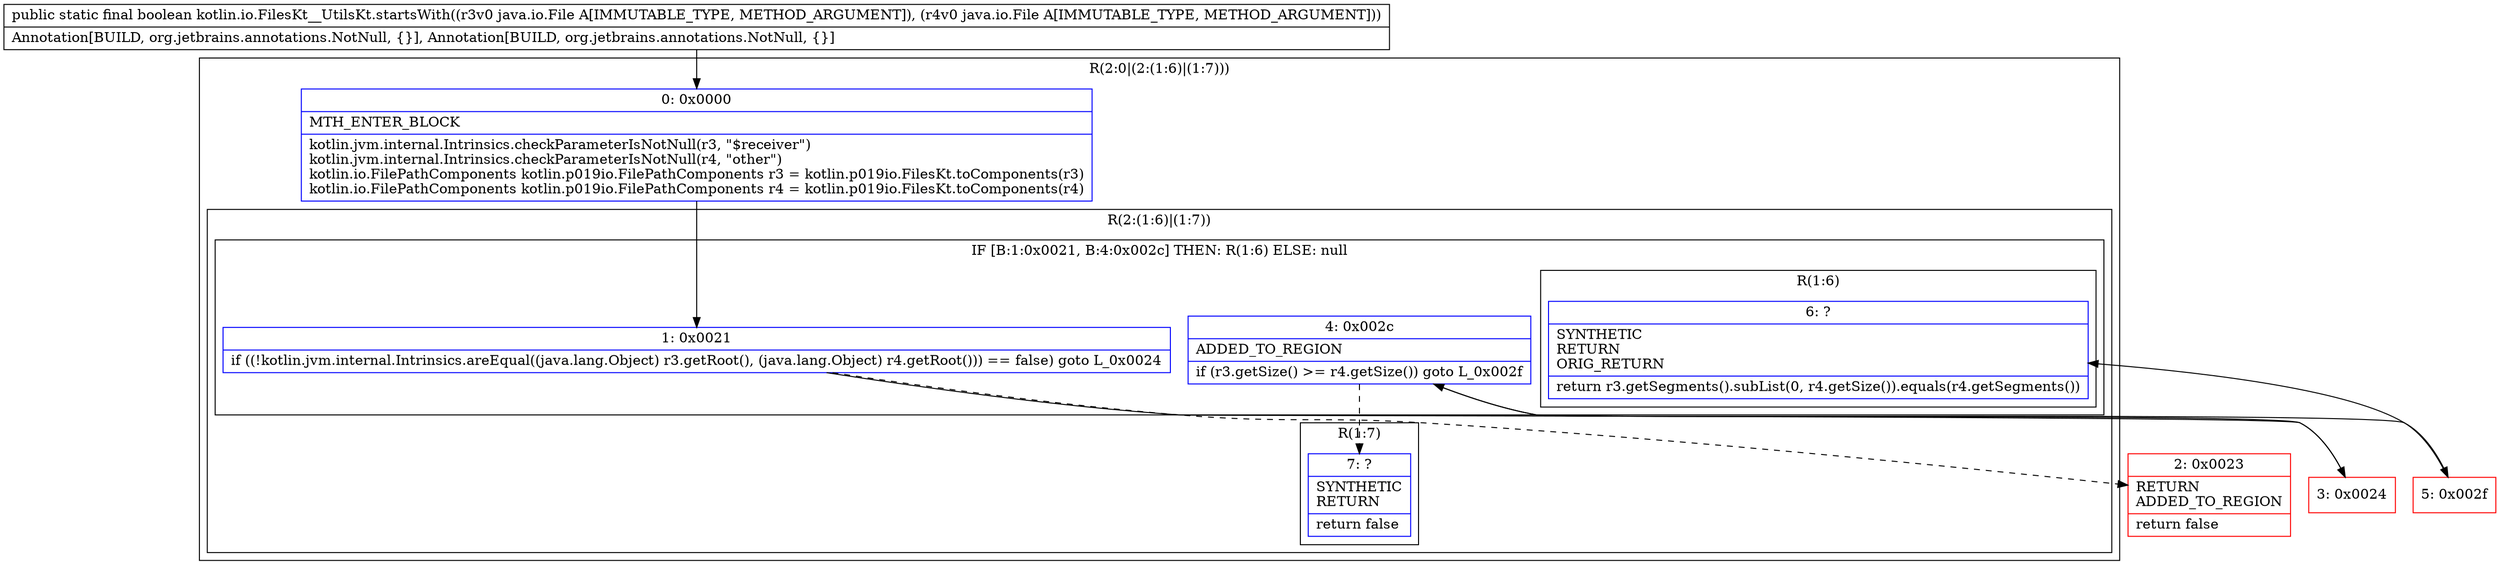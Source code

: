digraph "CFG forkotlin.io.FilesKt__UtilsKt.startsWith(Ljava\/io\/File;Ljava\/io\/File;)Z" {
subgraph cluster_Region_1083883262 {
label = "R(2:0|(2:(1:6)|(1:7)))";
node [shape=record,color=blue];
Node_0 [shape=record,label="{0\:\ 0x0000|MTH_ENTER_BLOCK\l|kotlin.jvm.internal.Intrinsics.checkParameterIsNotNull(r3, \"$receiver\")\lkotlin.jvm.internal.Intrinsics.checkParameterIsNotNull(r4, \"other\")\lkotlin.io.FilePathComponents kotlin.p019io.FilePathComponents r3 = kotlin.p019io.FilesKt.toComponents(r3)\lkotlin.io.FilePathComponents kotlin.p019io.FilePathComponents r4 = kotlin.p019io.FilesKt.toComponents(r4)\l}"];
subgraph cluster_Region_646638625 {
label = "R(2:(1:6)|(1:7))";
node [shape=record,color=blue];
subgraph cluster_IfRegion_2000297157 {
label = "IF [B:1:0x0021, B:4:0x002c] THEN: R(1:6) ELSE: null";
node [shape=record,color=blue];
Node_1 [shape=record,label="{1\:\ 0x0021|if ((!kotlin.jvm.internal.Intrinsics.areEqual((java.lang.Object) r3.getRoot(), (java.lang.Object) r4.getRoot())) == false) goto L_0x0024\l}"];
Node_4 [shape=record,label="{4\:\ 0x002c|ADDED_TO_REGION\l|if (r3.getSize() \>= r4.getSize()) goto L_0x002f\l}"];
subgraph cluster_Region_1397821709 {
label = "R(1:6)";
node [shape=record,color=blue];
Node_6 [shape=record,label="{6\:\ ?|SYNTHETIC\lRETURN\lORIG_RETURN\l|return r3.getSegments().subList(0, r4.getSize()).equals(r4.getSegments())\l}"];
}
}
subgraph cluster_Region_1259451669 {
label = "R(1:7)";
node [shape=record,color=blue];
Node_7 [shape=record,label="{7\:\ ?|SYNTHETIC\lRETURN\l|return false\l}"];
}
}
}
Node_2 [shape=record,color=red,label="{2\:\ 0x0023|RETURN\lADDED_TO_REGION\l|return false\l}"];
Node_3 [shape=record,color=red,label="{3\:\ 0x0024}"];
Node_5 [shape=record,color=red,label="{5\:\ 0x002f}"];
MethodNode[shape=record,label="{public static final boolean kotlin.io.FilesKt__UtilsKt.startsWith((r3v0 java.io.File A[IMMUTABLE_TYPE, METHOD_ARGUMENT]), (r4v0 java.io.File A[IMMUTABLE_TYPE, METHOD_ARGUMENT]))  | Annotation[BUILD, org.jetbrains.annotations.NotNull, \{\}], Annotation[BUILD, org.jetbrains.annotations.NotNull, \{\}]\l}"];
MethodNode -> Node_0;
Node_0 -> Node_1;
Node_1 -> Node_2[style=dashed];
Node_1 -> Node_3;
Node_4 -> Node_5;
Node_4 -> Node_7[style=dashed];
Node_3 -> Node_4;
Node_5 -> Node_6;
}

